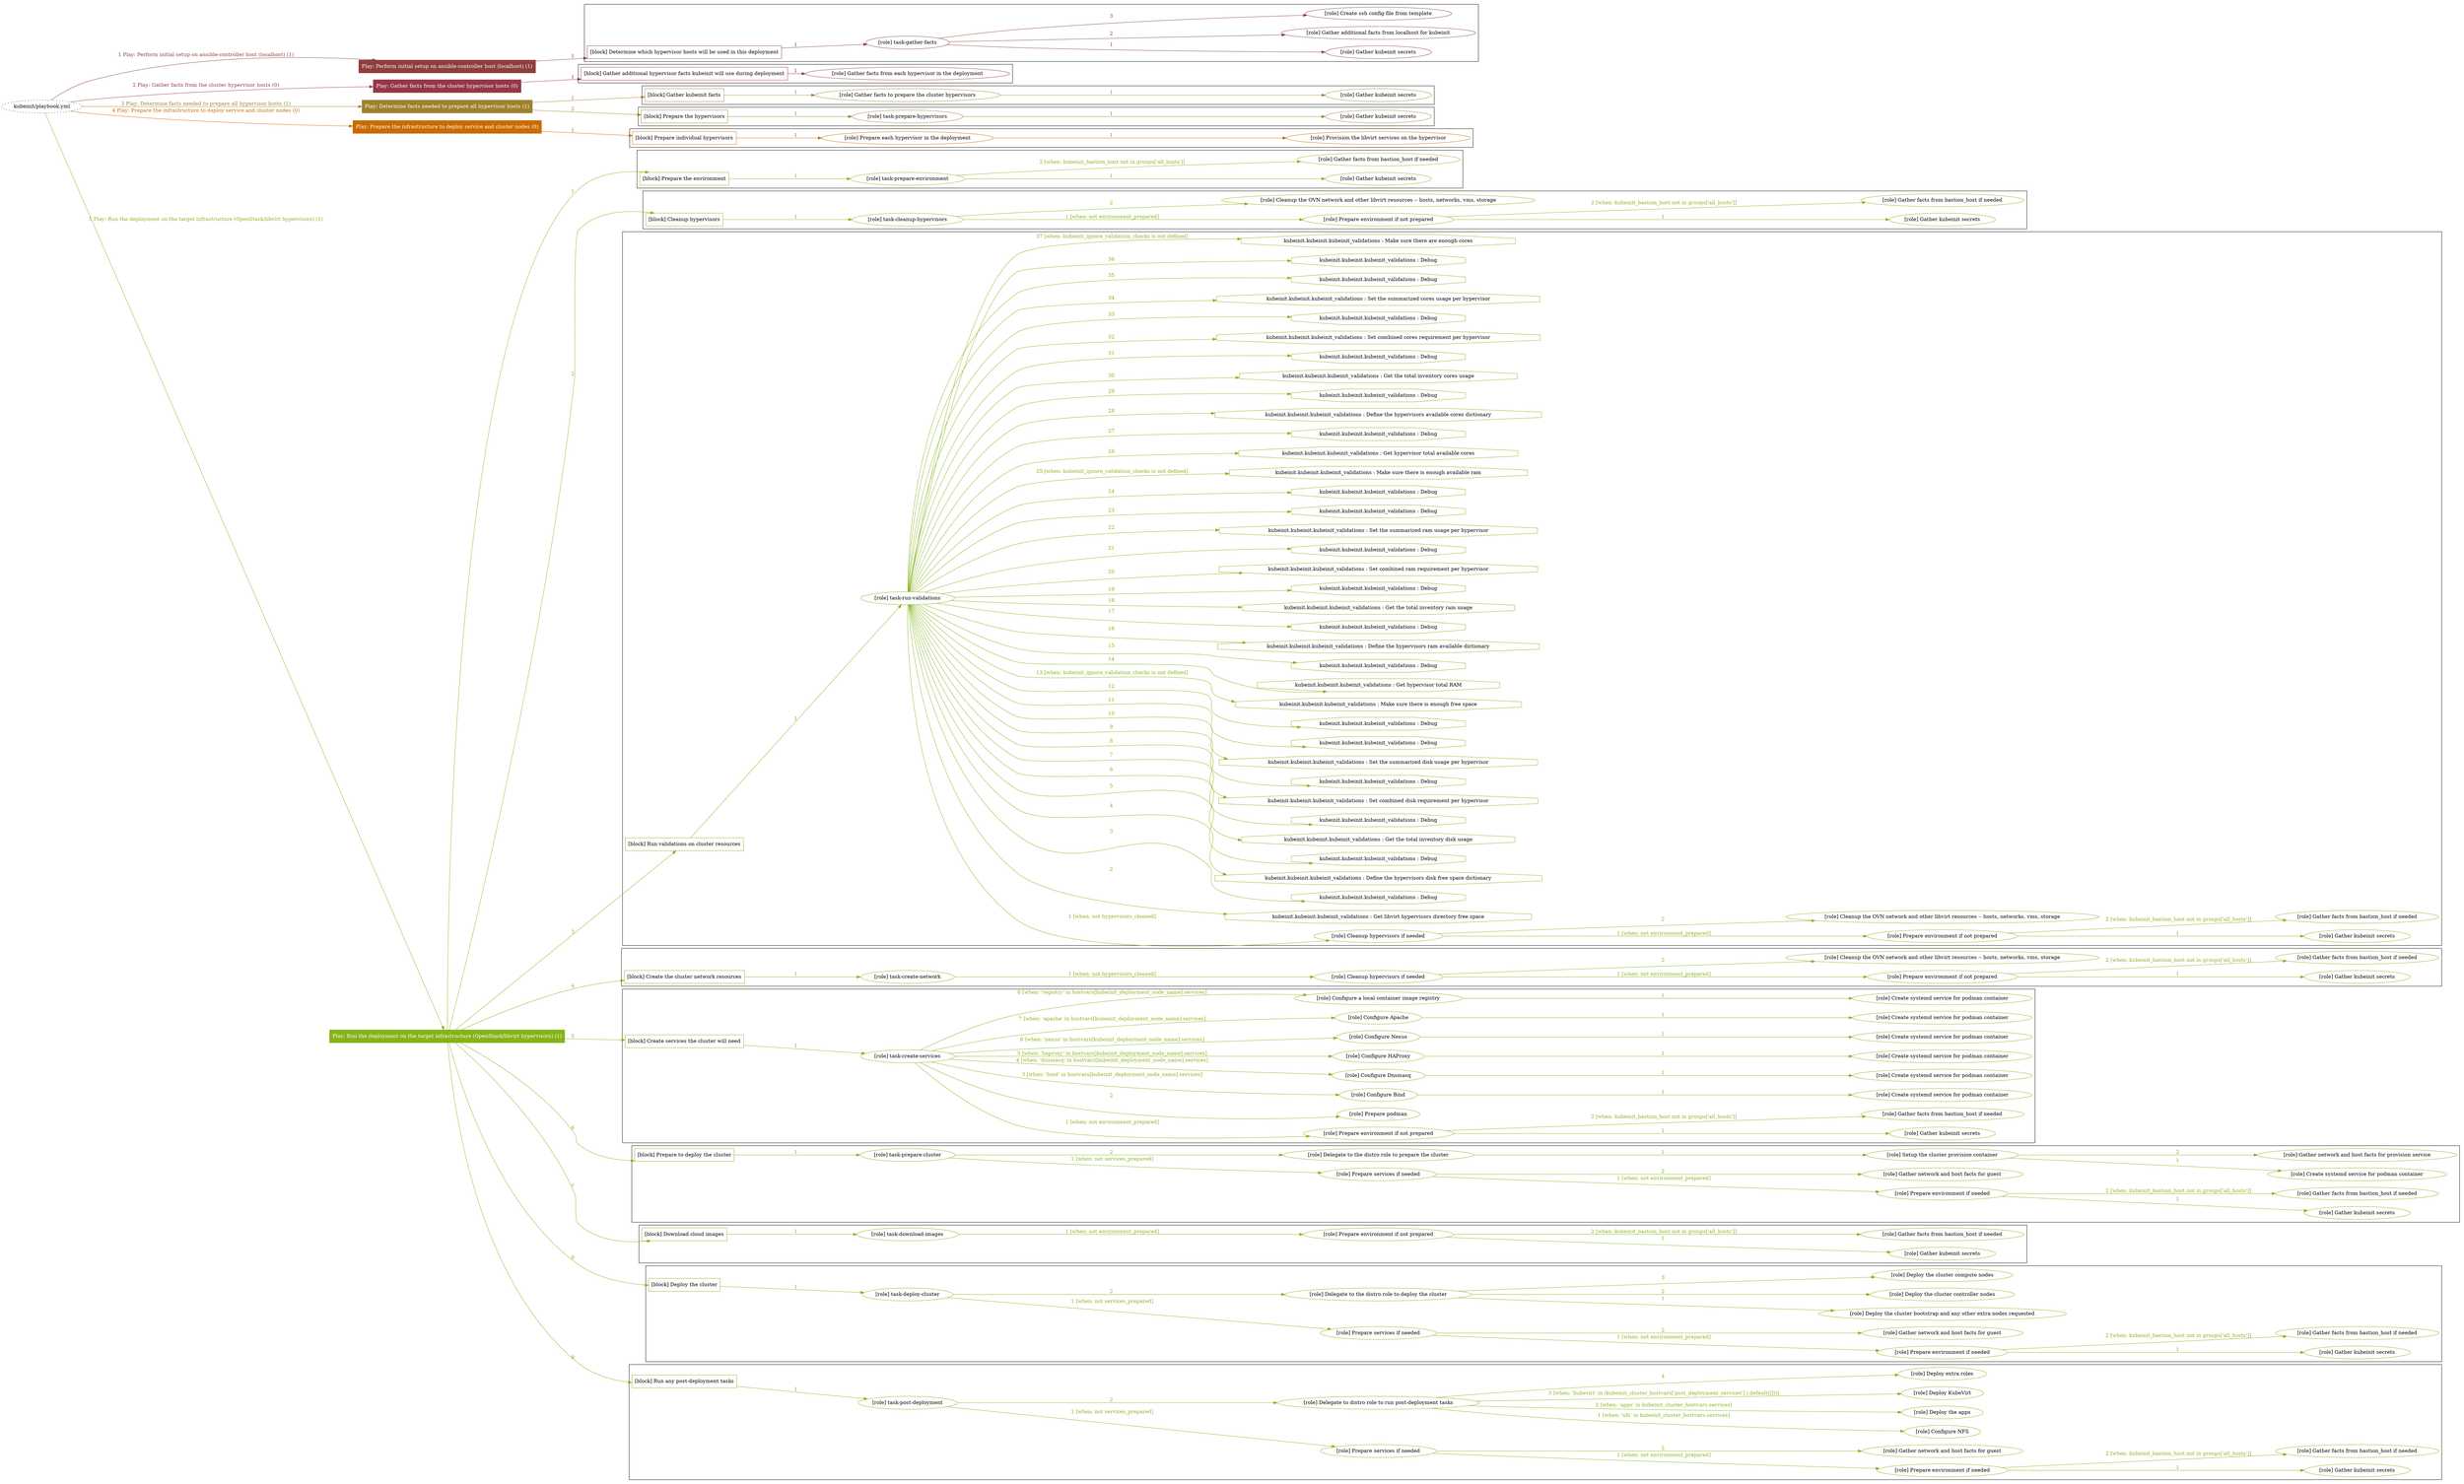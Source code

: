 digraph {
	graph [concentrate=true ordering=in rankdir=LR ratio=fill]
	edge [esep=5 sep=10]
	"kubeinit/playbook.yml" [URL="/home/runner/work/kubeinit/kubeinit/kubeinit/playbook.yml" id=playbook_81b1fb0b style=dotted]
	"kubeinit/playbook.yml" -> play_4234745b [label="1 Play: Perform initial setup on ansible-controller host (localhost) (1)" color="#8d3f3f" fontcolor="#8d3f3f" id=edge_play_4234745b labeltooltip="1 Play: Perform initial setup on ansible-controller host (localhost) (1)" tooltip="1 Play: Perform initial setup on ansible-controller host (localhost) (1)"]
	subgraph "Play: Perform initial setup on ansible-controller host (localhost) (1)" {
		play_4234745b [label="Play: Perform initial setup on ansible-controller host (localhost) (1)" URL="/home/runner/work/kubeinit/kubeinit/kubeinit/playbook.yml" color="#8d3f3f" fontcolor="#ffffff" id=play_4234745b shape=box style=filled tooltip=localhost]
		play_4234745b -> block_c9158b16 [label=1 color="#8d3f3f" fontcolor="#8d3f3f" id=edge_block_c9158b16 labeltooltip=1 tooltip=1]
		subgraph cluster_block_c9158b16 {
			block_c9158b16 [label="[block] Determine which hypervisor hosts will be used in this deployment" URL="/home/runner/work/kubeinit/kubeinit/kubeinit/playbook.yml" color="#8d3f3f" id=block_c9158b16 labeltooltip="Determine which hypervisor hosts will be used in this deployment" shape=box tooltip="Determine which hypervisor hosts will be used in this deployment"]
			block_c9158b16 -> role_8c2386e0 [label="1 " color="#8d3f3f" fontcolor="#8d3f3f" id=edge_role_8c2386e0 labeltooltip="1 " tooltip="1 "]
			subgraph "task-gather-facts" {
				role_8c2386e0 [label="[role] task-gather-facts" URL="/home/runner/work/kubeinit/kubeinit/kubeinit/playbook.yml" color="#8d3f3f" id=role_8c2386e0 tooltip="task-gather-facts"]
				role_8c2386e0 -> role_a1f78464 [label="1 " color="#8d3f3f" fontcolor="#8d3f3f" id=edge_role_a1f78464 labeltooltip="1 " tooltip="1 "]
				subgraph "Gather kubeinit secrets" {
					role_a1f78464 [label="[role] Gather kubeinit secrets" URL="/home/runner/.ansible/collections/ansible_collections/kubeinit/kubeinit/roles/kubeinit_prepare/tasks/build_hypervisors_group.yml" color="#8d3f3f" id=role_a1f78464 tooltip="Gather kubeinit secrets"]
				}
				role_8c2386e0 -> role_b4fca0c8 [label="2 " color="#8d3f3f" fontcolor="#8d3f3f" id=edge_role_b4fca0c8 labeltooltip="2 " tooltip="2 "]
				subgraph "Gather additional facts from localhost for kubeinit" {
					role_b4fca0c8 [label="[role] Gather additional facts from localhost for kubeinit" URL="/home/runner/.ansible/collections/ansible_collections/kubeinit/kubeinit/roles/kubeinit_prepare/tasks/build_hypervisors_group.yml" color="#8d3f3f" id=role_b4fca0c8 tooltip="Gather additional facts from localhost for kubeinit"]
				}
				role_8c2386e0 -> role_64405376 [label="3 " color="#8d3f3f" fontcolor="#8d3f3f" id=edge_role_64405376 labeltooltip="3 " tooltip="3 "]
				subgraph "Create ssh config file from template" {
					role_64405376 [label="[role] Create ssh config file from template" URL="/home/runner/.ansible/collections/ansible_collections/kubeinit/kubeinit/roles/kubeinit_prepare/tasks/build_hypervisors_group.yml" color="#8d3f3f" id=role_64405376 tooltip="Create ssh config file from template"]
				}
			}
		}
	}
	"kubeinit/playbook.yml" -> play_539ef5a6 [label="2 Play: Gather facts from the cluster hypervisor hosts (0)" color="#943845" fontcolor="#943845" id=edge_play_539ef5a6 labeltooltip="2 Play: Gather facts from the cluster hypervisor hosts (0)" tooltip="2 Play: Gather facts from the cluster hypervisor hosts (0)"]
	subgraph "Play: Gather facts from the cluster hypervisor hosts (0)" {
		play_539ef5a6 [label="Play: Gather facts from the cluster hypervisor hosts (0)" URL="/home/runner/work/kubeinit/kubeinit/kubeinit/playbook.yml" color="#943845" fontcolor="#ffffff" id=play_539ef5a6 shape=box style=filled tooltip="Play: Gather facts from the cluster hypervisor hosts (0)"]
		play_539ef5a6 -> block_030c7563 [label=1 color="#943845" fontcolor="#943845" id=edge_block_030c7563 labeltooltip=1 tooltip=1]
		subgraph cluster_block_030c7563 {
			block_030c7563 [label="[block] Gather additional hypervisor facts kubeinit will use during deployment" URL="/home/runner/work/kubeinit/kubeinit/kubeinit/playbook.yml" color="#943845" id=block_030c7563 labeltooltip="Gather additional hypervisor facts kubeinit will use during deployment" shape=box tooltip="Gather additional hypervisor facts kubeinit will use during deployment"]
			block_030c7563 -> role_7e444d30 [label="1 " color="#943845" fontcolor="#943845" id=edge_role_7e444d30 labeltooltip="1 " tooltip="1 "]
			subgraph "Gather facts from each hypervisor in the deployment" {
				role_7e444d30 [label="[role] Gather facts from each hypervisor in the deployment" URL="/home/runner/work/kubeinit/kubeinit/kubeinit/playbook.yml" color="#943845" id=role_7e444d30 tooltip="Gather facts from each hypervisor in the deployment"]
			}
		}
	}
	"kubeinit/playbook.yml" -> play_8f1419b9 [label="3 Play: Determine facts needed to prepare all hypervisor hosts (1)" color="#9f812d" fontcolor="#9f812d" id=edge_play_8f1419b9 labeltooltip="3 Play: Determine facts needed to prepare all hypervisor hosts (1)" tooltip="3 Play: Determine facts needed to prepare all hypervisor hosts (1)"]
	subgraph "Play: Determine facts needed to prepare all hypervisor hosts (1)" {
		play_8f1419b9 [label="Play: Determine facts needed to prepare all hypervisor hosts (1)" URL="/home/runner/work/kubeinit/kubeinit/kubeinit/playbook.yml" color="#9f812d" fontcolor="#ffffff" id=play_8f1419b9 shape=box style=filled tooltip=localhost]
		play_8f1419b9 -> block_f868c3a6 [label=1 color="#9f812d" fontcolor="#9f812d" id=edge_block_f868c3a6 labeltooltip=1 tooltip=1]
		subgraph cluster_block_f868c3a6 {
			block_f868c3a6 [label="[block] Gather kubeinit facts" URL="/home/runner/work/kubeinit/kubeinit/kubeinit/playbook.yml" color="#9f812d" id=block_f868c3a6 labeltooltip="Gather kubeinit facts" shape=box tooltip="Gather kubeinit facts"]
			block_f868c3a6 -> role_5f498043 [label="1 " color="#9f812d" fontcolor="#9f812d" id=edge_role_5f498043 labeltooltip="1 " tooltip="1 "]
			subgraph "Gather facts to prepare the cluster hypervisors" {
				role_5f498043 [label="[role] Gather facts to prepare the cluster hypervisors" URL="/home/runner/work/kubeinit/kubeinit/kubeinit/playbook.yml" color="#9f812d" id=role_5f498043 tooltip="Gather facts to prepare the cluster hypervisors"]
				role_5f498043 -> role_6d55dcbe [label="1 " color="#9f812d" fontcolor="#9f812d" id=edge_role_6d55dcbe labeltooltip="1 " tooltip="1 "]
				subgraph "Gather kubeinit secrets" {
					role_6d55dcbe [label="[role] Gather kubeinit secrets" URL="/home/runner/.ansible/collections/ansible_collections/kubeinit/kubeinit/roles/kubeinit_prepare/tasks/gather_kubeinit_facts.yml" color="#9f812d" id=role_6d55dcbe tooltip="Gather kubeinit secrets"]
				}
			}
		}
		play_8f1419b9 -> block_0129a9cf [label=2 color="#9f812d" fontcolor="#9f812d" id=edge_block_0129a9cf labeltooltip=2 tooltip=2]
		subgraph cluster_block_0129a9cf {
			block_0129a9cf [label="[block] Prepare the hypervisors" URL="/home/runner/work/kubeinit/kubeinit/kubeinit/playbook.yml" color="#9f812d" id=block_0129a9cf labeltooltip="Prepare the hypervisors" shape=box tooltip="Prepare the hypervisors"]
			block_0129a9cf -> role_98b0d90f [label="1 " color="#9f812d" fontcolor="#9f812d" id=edge_role_98b0d90f labeltooltip="1 " tooltip="1 "]
			subgraph "task-prepare-hypervisors" {
				role_98b0d90f [label="[role] task-prepare-hypervisors" URL="/home/runner/work/kubeinit/kubeinit/kubeinit/playbook.yml" color="#9f812d" id=role_98b0d90f tooltip="task-prepare-hypervisors"]
				role_98b0d90f -> role_761fc2aa [label="1 " color="#9f812d" fontcolor="#9f812d" id=edge_role_761fc2aa labeltooltip="1 " tooltip="1 "]
				subgraph "Gather kubeinit secrets" {
					role_761fc2aa [label="[role] Gather kubeinit secrets" URL="/home/runner/.ansible/collections/ansible_collections/kubeinit/kubeinit/roles/kubeinit_prepare/tasks/gather_kubeinit_facts.yml" color="#9f812d" id=role_761fc2aa tooltip="Gather kubeinit secrets"]
				}
			}
		}
	}
	"kubeinit/playbook.yml" -> play_64b4f720 [label="4 Play: Prepare the infrastructure to deploy service and cluster nodes (0)" color="#ca6b02" fontcolor="#ca6b02" id=edge_play_64b4f720 labeltooltip="4 Play: Prepare the infrastructure to deploy service and cluster nodes (0)" tooltip="4 Play: Prepare the infrastructure to deploy service and cluster nodes (0)"]
	subgraph "Play: Prepare the infrastructure to deploy service and cluster nodes (0)" {
		play_64b4f720 [label="Play: Prepare the infrastructure to deploy service and cluster nodes (0)" URL="/home/runner/work/kubeinit/kubeinit/kubeinit/playbook.yml" color="#ca6b02" fontcolor="#ffffff" id=play_64b4f720 shape=box style=filled tooltip="Play: Prepare the infrastructure to deploy service and cluster nodes (0)"]
		play_64b4f720 -> block_45e4c926 [label=1 color="#ca6b02" fontcolor="#ca6b02" id=edge_block_45e4c926 labeltooltip=1 tooltip=1]
		subgraph cluster_block_45e4c926 {
			block_45e4c926 [label="[block] Prepare individual hypervisors" URL="/home/runner/work/kubeinit/kubeinit/kubeinit/playbook.yml" color="#ca6b02" id=block_45e4c926 labeltooltip="Prepare individual hypervisors" shape=box tooltip="Prepare individual hypervisors"]
			block_45e4c926 -> role_6fc9ba7d [label="1 " color="#ca6b02" fontcolor="#ca6b02" id=edge_role_6fc9ba7d labeltooltip="1 " tooltip="1 "]
			subgraph "Prepare each hypervisor in the deployment" {
				role_6fc9ba7d [label="[role] Prepare each hypervisor in the deployment" URL="/home/runner/work/kubeinit/kubeinit/kubeinit/playbook.yml" color="#ca6b02" id=role_6fc9ba7d tooltip="Prepare each hypervisor in the deployment"]
				role_6fc9ba7d -> role_748baba4 [label="1 " color="#ca6b02" fontcolor="#ca6b02" id=edge_role_748baba4 labeltooltip="1 " tooltip="1 "]
				subgraph "Provision the libvirt services on the hypervisor" {
					role_748baba4 [label="[role] Provision the libvirt services on the hypervisor" URL="/home/runner/.ansible/collections/ansible_collections/kubeinit/kubeinit/roles/kubeinit_prepare/tasks/prepare_hypervisor.yml" color="#ca6b02" id=role_748baba4 tooltip="Provision the libvirt services on the hypervisor"]
				}
			}
		}
	}
	"kubeinit/playbook.yml" -> play_4ff815e2 [label="5 Play: Run the deployment on the target infrastructure (OpenStack/libvirt hypervisors) (1)" color="#86b319" fontcolor="#86b319" id=edge_play_4ff815e2 labeltooltip="5 Play: Run the deployment on the target infrastructure (OpenStack/libvirt hypervisors) (1)" tooltip="5 Play: Run the deployment on the target infrastructure (OpenStack/libvirt hypervisors) (1)"]
	subgraph "Play: Run the deployment on the target infrastructure (OpenStack/libvirt hypervisors) (1)" {
		play_4ff815e2 [label="Play: Run the deployment on the target infrastructure (OpenStack/libvirt hypervisors) (1)" URL="/home/runner/work/kubeinit/kubeinit/kubeinit/playbook.yml" color="#86b319" fontcolor="#ffffff" id=play_4ff815e2 shape=box style=filled tooltip=localhost]
		play_4ff815e2 -> block_371ec0f5 [label=1 color="#86b319" fontcolor="#86b319" id=edge_block_371ec0f5 labeltooltip=1 tooltip=1]
		subgraph cluster_block_371ec0f5 {
			block_371ec0f5 [label="[block] Prepare the environment" URL="/home/runner/work/kubeinit/kubeinit/kubeinit/playbook.yml" color="#86b319" id=block_371ec0f5 labeltooltip="Prepare the environment" shape=box tooltip="Prepare the environment"]
			block_371ec0f5 -> role_7af5434d [label="1 " color="#86b319" fontcolor="#86b319" id=edge_role_7af5434d labeltooltip="1 " tooltip="1 "]
			subgraph "task-prepare-environment" {
				role_7af5434d [label="[role] task-prepare-environment" URL="/home/runner/work/kubeinit/kubeinit/kubeinit/playbook.yml" color="#86b319" id=role_7af5434d tooltip="task-prepare-environment"]
				role_7af5434d -> role_c5919af7 [label="1 " color="#86b319" fontcolor="#86b319" id=edge_role_c5919af7 labeltooltip="1 " tooltip="1 "]
				subgraph "Gather kubeinit secrets" {
					role_c5919af7 [label="[role] Gather kubeinit secrets" URL="/home/runner/.ansible/collections/ansible_collections/kubeinit/kubeinit/roles/kubeinit_prepare/tasks/gather_kubeinit_facts.yml" color="#86b319" id=role_c5919af7 tooltip="Gather kubeinit secrets"]
				}
				role_7af5434d -> role_ccbfc833 [label="2 [when: kubeinit_bastion_host not in groups['all_hosts']]" color="#86b319" fontcolor="#86b319" id=edge_role_ccbfc833 labeltooltip="2 [when: kubeinit_bastion_host not in groups['all_hosts']]" tooltip="2 [when: kubeinit_bastion_host not in groups['all_hosts']]"]
				subgraph "Gather facts from bastion_host if needed" {
					role_ccbfc833 [label="[role] Gather facts from bastion_host if needed" URL="/home/runner/.ansible/collections/ansible_collections/kubeinit/kubeinit/roles/kubeinit_prepare/tasks/main.yml" color="#86b319" id=role_ccbfc833 tooltip="Gather facts from bastion_host if needed"]
				}
			}
		}
		play_4ff815e2 -> block_fa014e92 [label=2 color="#86b319" fontcolor="#86b319" id=edge_block_fa014e92 labeltooltip=2 tooltip=2]
		subgraph cluster_block_fa014e92 {
			block_fa014e92 [label="[block] Cleanup hypervisors" URL="/home/runner/work/kubeinit/kubeinit/kubeinit/playbook.yml" color="#86b319" id=block_fa014e92 labeltooltip="Cleanup hypervisors" shape=box tooltip="Cleanup hypervisors"]
			block_fa014e92 -> role_18d578f2 [label="1 " color="#86b319" fontcolor="#86b319" id=edge_role_18d578f2 labeltooltip="1 " tooltip="1 "]
			subgraph "task-cleanup-hypervisors" {
				role_18d578f2 [label="[role] task-cleanup-hypervisors" URL="/home/runner/work/kubeinit/kubeinit/kubeinit/playbook.yml" color="#86b319" id=role_18d578f2 tooltip="task-cleanup-hypervisors"]
				role_18d578f2 -> role_05aed76b [label="1 [when: not environment_prepared]" color="#86b319" fontcolor="#86b319" id=edge_role_05aed76b labeltooltip="1 [when: not environment_prepared]" tooltip="1 [when: not environment_prepared]"]
				subgraph "Prepare environment if not prepared" {
					role_05aed76b [label="[role] Prepare environment if not prepared" URL="/home/runner/.ansible/collections/ansible_collections/kubeinit/kubeinit/roles/kubeinit_libvirt/tasks/cleanup_hypervisors.yml" color="#86b319" id=role_05aed76b tooltip="Prepare environment if not prepared"]
					role_05aed76b -> role_127186ef [label="1 " color="#86b319" fontcolor="#86b319" id=edge_role_127186ef labeltooltip="1 " tooltip="1 "]
					subgraph "Gather kubeinit secrets" {
						role_127186ef [label="[role] Gather kubeinit secrets" URL="/home/runner/.ansible/collections/ansible_collections/kubeinit/kubeinit/roles/kubeinit_prepare/tasks/gather_kubeinit_facts.yml" color="#86b319" id=role_127186ef tooltip="Gather kubeinit secrets"]
					}
					role_05aed76b -> role_b9305b55 [label="2 [when: kubeinit_bastion_host not in groups['all_hosts']]" color="#86b319" fontcolor="#86b319" id=edge_role_b9305b55 labeltooltip="2 [when: kubeinit_bastion_host not in groups['all_hosts']]" tooltip="2 [when: kubeinit_bastion_host not in groups['all_hosts']]"]
					subgraph "Gather facts from bastion_host if needed" {
						role_b9305b55 [label="[role] Gather facts from bastion_host if needed" URL="/home/runner/.ansible/collections/ansible_collections/kubeinit/kubeinit/roles/kubeinit_prepare/tasks/main.yml" color="#86b319" id=role_b9305b55 tooltip="Gather facts from bastion_host if needed"]
					}
				}
				role_18d578f2 -> role_228d3052 [label="2 " color="#86b319" fontcolor="#86b319" id=edge_role_228d3052 labeltooltip="2 " tooltip="2 "]
				subgraph "Cleanup the OVN network and other libvirt resources -- hosts, networks, vms, storage" {
					role_228d3052 [label="[role] Cleanup the OVN network and other libvirt resources -- hosts, networks, vms, storage" URL="/home/runner/.ansible/collections/ansible_collections/kubeinit/kubeinit/roles/kubeinit_libvirt/tasks/cleanup_hypervisors.yml" color="#86b319" id=role_228d3052 tooltip="Cleanup the OVN network and other libvirt resources -- hosts, networks, vms, storage"]
				}
			}
		}
		play_4ff815e2 -> block_4b7954c4 [label=3 color="#86b319" fontcolor="#86b319" id=edge_block_4b7954c4 labeltooltip=3 tooltip=3]
		subgraph cluster_block_4b7954c4 {
			block_4b7954c4 [label="[block] Run validations on cluster resources" URL="/home/runner/work/kubeinit/kubeinit/kubeinit/playbook.yml" color="#86b319" id=block_4b7954c4 labeltooltip="Run validations on cluster resources" shape=box tooltip="Run validations on cluster resources"]
			block_4b7954c4 -> role_3ee02ce3 [label="1 " color="#86b319" fontcolor="#86b319" id=edge_role_3ee02ce3 labeltooltip="1 " tooltip="1 "]
			subgraph "task-run-validations" {
				role_3ee02ce3 [label="[role] task-run-validations" URL="/home/runner/work/kubeinit/kubeinit/kubeinit/playbook.yml" color="#86b319" id=role_3ee02ce3 tooltip="task-run-validations"]
				role_3ee02ce3 -> role_285f3ab0 [label="1 [when: not hypervisors_cleaned]" color="#86b319" fontcolor="#86b319" id=edge_role_285f3ab0 labeltooltip="1 [when: not hypervisors_cleaned]" tooltip="1 [when: not hypervisors_cleaned]"]
				subgraph "Cleanup hypervisors if needed" {
					role_285f3ab0 [label="[role] Cleanup hypervisors if needed" URL="/home/runner/.ansible/collections/ansible_collections/kubeinit/kubeinit/roles/kubeinit_validations/tasks/main.yml" color="#86b319" id=role_285f3ab0 tooltip="Cleanup hypervisors if needed"]
					role_285f3ab0 -> role_1f8d67eb [label="1 [when: not environment_prepared]" color="#86b319" fontcolor="#86b319" id=edge_role_1f8d67eb labeltooltip="1 [when: not environment_prepared]" tooltip="1 [when: not environment_prepared]"]
					subgraph "Prepare environment if not prepared" {
						role_1f8d67eb [label="[role] Prepare environment if not prepared" URL="/home/runner/.ansible/collections/ansible_collections/kubeinit/kubeinit/roles/kubeinit_libvirt/tasks/cleanup_hypervisors.yml" color="#86b319" id=role_1f8d67eb tooltip="Prepare environment if not prepared"]
						role_1f8d67eb -> role_db2946f3 [label="1 " color="#86b319" fontcolor="#86b319" id=edge_role_db2946f3 labeltooltip="1 " tooltip="1 "]
						subgraph "Gather kubeinit secrets" {
							role_db2946f3 [label="[role] Gather kubeinit secrets" URL="/home/runner/.ansible/collections/ansible_collections/kubeinit/kubeinit/roles/kubeinit_prepare/tasks/gather_kubeinit_facts.yml" color="#86b319" id=role_db2946f3 tooltip="Gather kubeinit secrets"]
						}
						role_1f8d67eb -> role_afcd72d9 [label="2 [when: kubeinit_bastion_host not in groups['all_hosts']]" color="#86b319" fontcolor="#86b319" id=edge_role_afcd72d9 labeltooltip="2 [when: kubeinit_bastion_host not in groups['all_hosts']]" tooltip="2 [when: kubeinit_bastion_host not in groups['all_hosts']]"]
						subgraph "Gather facts from bastion_host if needed" {
							role_afcd72d9 [label="[role] Gather facts from bastion_host if needed" URL="/home/runner/.ansible/collections/ansible_collections/kubeinit/kubeinit/roles/kubeinit_prepare/tasks/main.yml" color="#86b319" id=role_afcd72d9 tooltip="Gather facts from bastion_host if needed"]
						}
					}
					role_285f3ab0 -> role_ebac3a6b [label="2 " color="#86b319" fontcolor="#86b319" id=edge_role_ebac3a6b labeltooltip="2 " tooltip="2 "]
					subgraph "Cleanup the OVN network and other libvirt resources -- hosts, networks, vms, storage" {
						role_ebac3a6b [label="[role] Cleanup the OVN network and other libvirt resources -- hosts, networks, vms, storage" URL="/home/runner/.ansible/collections/ansible_collections/kubeinit/kubeinit/roles/kubeinit_libvirt/tasks/cleanup_hypervisors.yml" color="#86b319" id=role_ebac3a6b tooltip="Cleanup the OVN network and other libvirt resources -- hosts, networks, vms, storage"]
					}
				}
				task_ed2e49d7 [label="kubeinit.kubeinit.kubeinit_validations : Get libvirt hypervisors directory free space" URL="/home/runner/.ansible/collections/ansible_collections/kubeinit/kubeinit/roles/kubeinit_validations/tasks/10_libvirt_free_space.yml" color="#86b319" id=task_ed2e49d7 shape=octagon tooltip="kubeinit.kubeinit.kubeinit_validations : Get libvirt hypervisors directory free space"]
				role_3ee02ce3 -> task_ed2e49d7 [label="2 " color="#86b319" fontcolor="#86b319" id=edge_task_ed2e49d7 labeltooltip="2 " tooltip="2 "]
				task_db63d3d8 [label="kubeinit.kubeinit.kubeinit_validations : Debug" URL="/home/runner/.ansible/collections/ansible_collections/kubeinit/kubeinit/roles/kubeinit_validations/tasks/10_libvirt_free_space.yml" color="#86b319" id=task_db63d3d8 shape=octagon tooltip="kubeinit.kubeinit.kubeinit_validations : Debug"]
				role_3ee02ce3 -> task_db63d3d8 [label="3 " color="#86b319" fontcolor="#86b319" id=edge_task_db63d3d8 labeltooltip="3 " tooltip="3 "]
				task_bbe38fdd [label="kubeinit.kubeinit.kubeinit_validations : Define the hypervisors disk free space dictionary" URL="/home/runner/.ansible/collections/ansible_collections/kubeinit/kubeinit/roles/kubeinit_validations/tasks/10_libvirt_free_space.yml" color="#86b319" id=task_bbe38fdd shape=octagon tooltip="kubeinit.kubeinit.kubeinit_validations : Define the hypervisors disk free space dictionary"]
				role_3ee02ce3 -> task_bbe38fdd [label="4 " color="#86b319" fontcolor="#86b319" id=edge_task_bbe38fdd labeltooltip="4 " tooltip="4 "]
				task_7b12786c [label="kubeinit.kubeinit.kubeinit_validations : Debug" URL="/home/runner/.ansible/collections/ansible_collections/kubeinit/kubeinit/roles/kubeinit_validations/tasks/10_libvirt_free_space.yml" color="#86b319" id=task_7b12786c shape=octagon tooltip="kubeinit.kubeinit.kubeinit_validations : Debug"]
				role_3ee02ce3 -> task_7b12786c [label="5 " color="#86b319" fontcolor="#86b319" id=edge_task_7b12786c labeltooltip="5 " tooltip="5 "]
				task_daad4b9b [label="kubeinit.kubeinit.kubeinit_validations : Get the total inventory disk usage" URL="/home/runner/.ansible/collections/ansible_collections/kubeinit/kubeinit/roles/kubeinit_validations/tasks/10_libvirt_free_space.yml" color="#86b319" id=task_daad4b9b shape=octagon tooltip="kubeinit.kubeinit.kubeinit_validations : Get the total inventory disk usage"]
				role_3ee02ce3 -> task_daad4b9b [label="6 " color="#86b319" fontcolor="#86b319" id=edge_task_daad4b9b labeltooltip="6 " tooltip="6 "]
				task_07931dba [label="kubeinit.kubeinit.kubeinit_validations : Debug" URL="/home/runner/.ansible/collections/ansible_collections/kubeinit/kubeinit/roles/kubeinit_validations/tasks/10_libvirt_free_space.yml" color="#86b319" id=task_07931dba shape=octagon tooltip="kubeinit.kubeinit.kubeinit_validations : Debug"]
				role_3ee02ce3 -> task_07931dba [label="7 " color="#86b319" fontcolor="#86b319" id=edge_task_07931dba labeltooltip="7 " tooltip="7 "]
				task_9a4c6525 [label="kubeinit.kubeinit.kubeinit_validations : Set combined disk requirement per hypervisor" URL="/home/runner/.ansible/collections/ansible_collections/kubeinit/kubeinit/roles/kubeinit_validations/tasks/10_libvirt_free_space.yml" color="#86b319" id=task_9a4c6525 shape=octagon tooltip="kubeinit.kubeinit.kubeinit_validations : Set combined disk requirement per hypervisor"]
				role_3ee02ce3 -> task_9a4c6525 [label="8 " color="#86b319" fontcolor="#86b319" id=edge_task_9a4c6525 labeltooltip="8 " tooltip="8 "]
				task_19937ba1 [label="kubeinit.kubeinit.kubeinit_validations : Debug" URL="/home/runner/.ansible/collections/ansible_collections/kubeinit/kubeinit/roles/kubeinit_validations/tasks/10_libvirt_free_space.yml" color="#86b319" id=task_19937ba1 shape=octagon tooltip="kubeinit.kubeinit.kubeinit_validations : Debug"]
				role_3ee02ce3 -> task_19937ba1 [label="9 " color="#86b319" fontcolor="#86b319" id=edge_task_19937ba1 labeltooltip="9 " tooltip="9 "]
				task_ebea6f8c [label="kubeinit.kubeinit.kubeinit_validations : Set the summarized disk usage per hypervisor" URL="/home/runner/.ansible/collections/ansible_collections/kubeinit/kubeinit/roles/kubeinit_validations/tasks/10_libvirt_free_space.yml" color="#86b319" id=task_ebea6f8c shape=octagon tooltip="kubeinit.kubeinit.kubeinit_validations : Set the summarized disk usage per hypervisor"]
				role_3ee02ce3 -> task_ebea6f8c [label="10 " color="#86b319" fontcolor="#86b319" id=edge_task_ebea6f8c labeltooltip="10 " tooltip="10 "]
				task_b42379e4 [label="kubeinit.kubeinit.kubeinit_validations : Debug" URL="/home/runner/.ansible/collections/ansible_collections/kubeinit/kubeinit/roles/kubeinit_validations/tasks/10_libvirt_free_space.yml" color="#86b319" id=task_b42379e4 shape=octagon tooltip="kubeinit.kubeinit.kubeinit_validations : Debug"]
				role_3ee02ce3 -> task_b42379e4 [label="11 " color="#86b319" fontcolor="#86b319" id=edge_task_b42379e4 labeltooltip="11 " tooltip="11 "]
				task_af704b9e [label="kubeinit.kubeinit.kubeinit_validations : Debug" URL="/home/runner/.ansible/collections/ansible_collections/kubeinit/kubeinit/roles/kubeinit_validations/tasks/10_libvirt_free_space.yml" color="#86b319" id=task_af704b9e shape=octagon tooltip="kubeinit.kubeinit.kubeinit_validations : Debug"]
				role_3ee02ce3 -> task_af704b9e [label="12 " color="#86b319" fontcolor="#86b319" id=edge_task_af704b9e labeltooltip="12 " tooltip="12 "]
				task_b2eb7184 [label="kubeinit.kubeinit.kubeinit_validations : Make sure there is enough free space" URL="/home/runner/.ansible/collections/ansible_collections/kubeinit/kubeinit/roles/kubeinit_validations/tasks/10_libvirt_free_space.yml" color="#86b319" id=task_b2eb7184 shape=octagon tooltip="kubeinit.kubeinit.kubeinit_validations : Make sure there is enough free space"]
				role_3ee02ce3 -> task_b2eb7184 [label="13 [when: kubeinit_ignore_validation_checks is not defined]" color="#86b319" fontcolor="#86b319" id=edge_task_b2eb7184 labeltooltip="13 [when: kubeinit_ignore_validation_checks is not defined]" tooltip="13 [when: kubeinit_ignore_validation_checks is not defined]"]
				task_bf0a30db [label="kubeinit.kubeinit.kubeinit_validations : Get hypervisor total RAM" URL="/home/runner/.ansible/collections/ansible_collections/kubeinit/kubeinit/roles/kubeinit_validations/tasks/20_libvirt_available_ram.yml" color="#86b319" id=task_bf0a30db shape=octagon tooltip="kubeinit.kubeinit.kubeinit_validations : Get hypervisor total RAM"]
				role_3ee02ce3 -> task_bf0a30db [label="14 " color="#86b319" fontcolor="#86b319" id=edge_task_bf0a30db labeltooltip="14 " tooltip="14 "]
				task_9ab274e4 [label="kubeinit.kubeinit.kubeinit_validations : Debug" URL="/home/runner/.ansible/collections/ansible_collections/kubeinit/kubeinit/roles/kubeinit_validations/tasks/20_libvirt_available_ram.yml" color="#86b319" id=task_9ab274e4 shape=octagon tooltip="kubeinit.kubeinit.kubeinit_validations : Debug"]
				role_3ee02ce3 -> task_9ab274e4 [label="15 " color="#86b319" fontcolor="#86b319" id=edge_task_9ab274e4 labeltooltip="15 " tooltip="15 "]
				task_a64374e5 [label="kubeinit.kubeinit.kubeinit_validations : Define the hypervisors ram available dictionary" URL="/home/runner/.ansible/collections/ansible_collections/kubeinit/kubeinit/roles/kubeinit_validations/tasks/20_libvirt_available_ram.yml" color="#86b319" id=task_a64374e5 shape=octagon tooltip="kubeinit.kubeinit.kubeinit_validations : Define the hypervisors ram available dictionary"]
				role_3ee02ce3 -> task_a64374e5 [label="16 " color="#86b319" fontcolor="#86b319" id=edge_task_a64374e5 labeltooltip="16 " tooltip="16 "]
				task_043daa5f [label="kubeinit.kubeinit.kubeinit_validations : Debug" URL="/home/runner/.ansible/collections/ansible_collections/kubeinit/kubeinit/roles/kubeinit_validations/tasks/20_libvirt_available_ram.yml" color="#86b319" id=task_043daa5f shape=octagon tooltip="kubeinit.kubeinit.kubeinit_validations : Debug"]
				role_3ee02ce3 -> task_043daa5f [label="17 " color="#86b319" fontcolor="#86b319" id=edge_task_043daa5f labeltooltip="17 " tooltip="17 "]
				task_0ec34911 [label="kubeinit.kubeinit.kubeinit_validations : Get the total inventory ram usage" URL="/home/runner/.ansible/collections/ansible_collections/kubeinit/kubeinit/roles/kubeinit_validations/tasks/20_libvirt_available_ram.yml" color="#86b319" id=task_0ec34911 shape=octagon tooltip="kubeinit.kubeinit.kubeinit_validations : Get the total inventory ram usage"]
				role_3ee02ce3 -> task_0ec34911 [label="18 " color="#86b319" fontcolor="#86b319" id=edge_task_0ec34911 labeltooltip="18 " tooltip="18 "]
				task_b50687ec [label="kubeinit.kubeinit.kubeinit_validations : Debug" URL="/home/runner/.ansible/collections/ansible_collections/kubeinit/kubeinit/roles/kubeinit_validations/tasks/20_libvirt_available_ram.yml" color="#86b319" id=task_b50687ec shape=octagon tooltip="kubeinit.kubeinit.kubeinit_validations : Debug"]
				role_3ee02ce3 -> task_b50687ec [label="19 " color="#86b319" fontcolor="#86b319" id=edge_task_b50687ec labeltooltip="19 " tooltip="19 "]
				task_43f53719 [label="kubeinit.kubeinit.kubeinit_validations : Set combined ram requirement per hypervisor" URL="/home/runner/.ansible/collections/ansible_collections/kubeinit/kubeinit/roles/kubeinit_validations/tasks/20_libvirt_available_ram.yml" color="#86b319" id=task_43f53719 shape=octagon tooltip="kubeinit.kubeinit.kubeinit_validations : Set combined ram requirement per hypervisor"]
				role_3ee02ce3 -> task_43f53719 [label="20 " color="#86b319" fontcolor="#86b319" id=edge_task_43f53719 labeltooltip="20 " tooltip="20 "]
				task_b6273157 [label="kubeinit.kubeinit.kubeinit_validations : Debug" URL="/home/runner/.ansible/collections/ansible_collections/kubeinit/kubeinit/roles/kubeinit_validations/tasks/20_libvirt_available_ram.yml" color="#86b319" id=task_b6273157 shape=octagon tooltip="kubeinit.kubeinit.kubeinit_validations : Debug"]
				role_3ee02ce3 -> task_b6273157 [label="21 " color="#86b319" fontcolor="#86b319" id=edge_task_b6273157 labeltooltip="21 " tooltip="21 "]
				task_49c2bd1a [label="kubeinit.kubeinit.kubeinit_validations : Set the summarized ram usage per hypervisor" URL="/home/runner/.ansible/collections/ansible_collections/kubeinit/kubeinit/roles/kubeinit_validations/tasks/20_libvirt_available_ram.yml" color="#86b319" id=task_49c2bd1a shape=octagon tooltip="kubeinit.kubeinit.kubeinit_validations : Set the summarized ram usage per hypervisor"]
				role_3ee02ce3 -> task_49c2bd1a [label="22 " color="#86b319" fontcolor="#86b319" id=edge_task_49c2bd1a labeltooltip="22 " tooltip="22 "]
				task_3a1c77f1 [label="kubeinit.kubeinit.kubeinit_validations : Debug" URL="/home/runner/.ansible/collections/ansible_collections/kubeinit/kubeinit/roles/kubeinit_validations/tasks/20_libvirt_available_ram.yml" color="#86b319" id=task_3a1c77f1 shape=octagon tooltip="kubeinit.kubeinit.kubeinit_validations : Debug"]
				role_3ee02ce3 -> task_3a1c77f1 [label="23 " color="#86b319" fontcolor="#86b319" id=edge_task_3a1c77f1 labeltooltip="23 " tooltip="23 "]
				task_c621365f [label="kubeinit.kubeinit.kubeinit_validations : Debug" URL="/home/runner/.ansible/collections/ansible_collections/kubeinit/kubeinit/roles/kubeinit_validations/tasks/20_libvirt_available_ram.yml" color="#86b319" id=task_c621365f shape=octagon tooltip="kubeinit.kubeinit.kubeinit_validations : Debug"]
				role_3ee02ce3 -> task_c621365f [label="24 " color="#86b319" fontcolor="#86b319" id=edge_task_c621365f labeltooltip="24 " tooltip="24 "]
				task_2ef44a0c [label="kubeinit.kubeinit.kubeinit_validations : Make sure there is enough available ram" URL="/home/runner/.ansible/collections/ansible_collections/kubeinit/kubeinit/roles/kubeinit_validations/tasks/20_libvirt_available_ram.yml" color="#86b319" id=task_2ef44a0c shape=octagon tooltip="kubeinit.kubeinit.kubeinit_validations : Make sure there is enough available ram"]
				role_3ee02ce3 -> task_2ef44a0c [label="25 [when: kubeinit_ignore_validation_checks is not defined]" color="#86b319" fontcolor="#86b319" id=edge_task_2ef44a0c labeltooltip="25 [when: kubeinit_ignore_validation_checks is not defined]" tooltip="25 [when: kubeinit_ignore_validation_checks is not defined]"]
				task_ddcfc189 [label="kubeinit.kubeinit.kubeinit_validations : Get hypervisor total available cores" URL="/home/runner/.ansible/collections/ansible_collections/kubeinit/kubeinit/roles/kubeinit_validations/tasks/30_libvirt_check_cpu_cores.yml" color="#86b319" id=task_ddcfc189 shape=octagon tooltip="kubeinit.kubeinit.kubeinit_validations : Get hypervisor total available cores"]
				role_3ee02ce3 -> task_ddcfc189 [label="26 " color="#86b319" fontcolor="#86b319" id=edge_task_ddcfc189 labeltooltip="26 " tooltip="26 "]
				task_c6e93809 [label="kubeinit.kubeinit.kubeinit_validations : Debug" URL="/home/runner/.ansible/collections/ansible_collections/kubeinit/kubeinit/roles/kubeinit_validations/tasks/30_libvirt_check_cpu_cores.yml" color="#86b319" id=task_c6e93809 shape=octagon tooltip="kubeinit.kubeinit.kubeinit_validations : Debug"]
				role_3ee02ce3 -> task_c6e93809 [label="27 " color="#86b319" fontcolor="#86b319" id=edge_task_c6e93809 labeltooltip="27 " tooltip="27 "]
				task_dd9edef2 [label="kubeinit.kubeinit.kubeinit_validations : Define the hypervisors available cores dictionary" URL="/home/runner/.ansible/collections/ansible_collections/kubeinit/kubeinit/roles/kubeinit_validations/tasks/30_libvirt_check_cpu_cores.yml" color="#86b319" id=task_dd9edef2 shape=octagon tooltip="kubeinit.kubeinit.kubeinit_validations : Define the hypervisors available cores dictionary"]
				role_3ee02ce3 -> task_dd9edef2 [label="28 " color="#86b319" fontcolor="#86b319" id=edge_task_dd9edef2 labeltooltip="28 " tooltip="28 "]
				task_4e402f6b [label="kubeinit.kubeinit.kubeinit_validations : Debug" URL="/home/runner/.ansible/collections/ansible_collections/kubeinit/kubeinit/roles/kubeinit_validations/tasks/30_libvirt_check_cpu_cores.yml" color="#86b319" id=task_4e402f6b shape=octagon tooltip="kubeinit.kubeinit.kubeinit_validations : Debug"]
				role_3ee02ce3 -> task_4e402f6b [label="29 " color="#86b319" fontcolor="#86b319" id=edge_task_4e402f6b labeltooltip="29 " tooltip="29 "]
				task_2ff0c785 [label="kubeinit.kubeinit.kubeinit_validations : Get the total inventory cores usage" URL="/home/runner/.ansible/collections/ansible_collections/kubeinit/kubeinit/roles/kubeinit_validations/tasks/30_libvirt_check_cpu_cores.yml" color="#86b319" id=task_2ff0c785 shape=octagon tooltip="kubeinit.kubeinit.kubeinit_validations : Get the total inventory cores usage"]
				role_3ee02ce3 -> task_2ff0c785 [label="30 " color="#86b319" fontcolor="#86b319" id=edge_task_2ff0c785 labeltooltip="30 " tooltip="30 "]
				task_66a9f8ca [label="kubeinit.kubeinit.kubeinit_validations : Debug" URL="/home/runner/.ansible/collections/ansible_collections/kubeinit/kubeinit/roles/kubeinit_validations/tasks/30_libvirt_check_cpu_cores.yml" color="#86b319" id=task_66a9f8ca shape=octagon tooltip="kubeinit.kubeinit.kubeinit_validations : Debug"]
				role_3ee02ce3 -> task_66a9f8ca [label="31 " color="#86b319" fontcolor="#86b319" id=edge_task_66a9f8ca labeltooltip="31 " tooltip="31 "]
				task_350f0ecf [label="kubeinit.kubeinit.kubeinit_validations : Set combined cores requirement per hypervisor" URL="/home/runner/.ansible/collections/ansible_collections/kubeinit/kubeinit/roles/kubeinit_validations/tasks/30_libvirt_check_cpu_cores.yml" color="#86b319" id=task_350f0ecf shape=octagon tooltip="kubeinit.kubeinit.kubeinit_validations : Set combined cores requirement per hypervisor"]
				role_3ee02ce3 -> task_350f0ecf [label="32 " color="#86b319" fontcolor="#86b319" id=edge_task_350f0ecf labeltooltip="32 " tooltip="32 "]
				task_921e03aa [label="kubeinit.kubeinit.kubeinit_validations : Debug" URL="/home/runner/.ansible/collections/ansible_collections/kubeinit/kubeinit/roles/kubeinit_validations/tasks/30_libvirt_check_cpu_cores.yml" color="#86b319" id=task_921e03aa shape=octagon tooltip="kubeinit.kubeinit.kubeinit_validations : Debug"]
				role_3ee02ce3 -> task_921e03aa [label="33 " color="#86b319" fontcolor="#86b319" id=edge_task_921e03aa labeltooltip="33 " tooltip="33 "]
				task_782e678f [label="kubeinit.kubeinit.kubeinit_validations : Set the summarized cores usage per hypervisor" URL="/home/runner/.ansible/collections/ansible_collections/kubeinit/kubeinit/roles/kubeinit_validations/tasks/30_libvirt_check_cpu_cores.yml" color="#86b319" id=task_782e678f shape=octagon tooltip="kubeinit.kubeinit.kubeinit_validations : Set the summarized cores usage per hypervisor"]
				role_3ee02ce3 -> task_782e678f [label="34 " color="#86b319" fontcolor="#86b319" id=edge_task_782e678f labeltooltip="34 " tooltip="34 "]
				task_41fdfae1 [label="kubeinit.kubeinit.kubeinit_validations : Debug" URL="/home/runner/.ansible/collections/ansible_collections/kubeinit/kubeinit/roles/kubeinit_validations/tasks/30_libvirt_check_cpu_cores.yml" color="#86b319" id=task_41fdfae1 shape=octagon tooltip="kubeinit.kubeinit.kubeinit_validations : Debug"]
				role_3ee02ce3 -> task_41fdfae1 [label="35 " color="#86b319" fontcolor="#86b319" id=edge_task_41fdfae1 labeltooltip="35 " tooltip="35 "]
				task_b435aefd [label="kubeinit.kubeinit.kubeinit_validations : Debug" URL="/home/runner/.ansible/collections/ansible_collections/kubeinit/kubeinit/roles/kubeinit_validations/tasks/30_libvirt_check_cpu_cores.yml" color="#86b319" id=task_b435aefd shape=octagon tooltip="kubeinit.kubeinit.kubeinit_validations : Debug"]
				role_3ee02ce3 -> task_b435aefd [label="36 " color="#86b319" fontcolor="#86b319" id=edge_task_b435aefd labeltooltip="36 " tooltip="36 "]
				task_398f150c [label="kubeinit.kubeinit.kubeinit_validations : Make sure there are enough cores" URL="/home/runner/.ansible/collections/ansible_collections/kubeinit/kubeinit/roles/kubeinit_validations/tasks/30_libvirt_check_cpu_cores.yml" color="#86b319" id=task_398f150c shape=octagon tooltip="kubeinit.kubeinit.kubeinit_validations : Make sure there are enough cores"]
				role_3ee02ce3 -> task_398f150c [label="37 [when: kubeinit_ignore_validation_checks is not defined]" color="#86b319" fontcolor="#86b319" id=edge_task_398f150c labeltooltip="37 [when: kubeinit_ignore_validation_checks is not defined]" tooltip="37 [when: kubeinit_ignore_validation_checks is not defined]"]
			}
		}
		play_4ff815e2 -> block_4ad27516 [label=4 color="#86b319" fontcolor="#86b319" id=edge_block_4ad27516 labeltooltip=4 tooltip=4]
		subgraph cluster_block_4ad27516 {
			block_4ad27516 [label="[block] Create the cluster network resources" URL="/home/runner/work/kubeinit/kubeinit/kubeinit/playbook.yml" color="#86b319" id=block_4ad27516 labeltooltip="Create the cluster network resources" shape=box tooltip="Create the cluster network resources"]
			block_4ad27516 -> role_b9ee5f14 [label="1 " color="#86b319" fontcolor="#86b319" id=edge_role_b9ee5f14 labeltooltip="1 " tooltip="1 "]
			subgraph "task-create-network" {
				role_b9ee5f14 [label="[role] task-create-network" URL="/home/runner/work/kubeinit/kubeinit/kubeinit/playbook.yml" color="#86b319" id=role_b9ee5f14 tooltip="task-create-network"]
				role_b9ee5f14 -> role_f65c1bf2 [label="1 [when: not hypervisors_cleaned]" color="#86b319" fontcolor="#86b319" id=edge_role_f65c1bf2 labeltooltip="1 [when: not hypervisors_cleaned]" tooltip="1 [when: not hypervisors_cleaned]"]
				subgraph "Cleanup hypervisors if needed" {
					role_f65c1bf2 [label="[role] Cleanup hypervisors if needed" URL="/home/runner/.ansible/collections/ansible_collections/kubeinit/kubeinit/roles/kubeinit_libvirt/tasks/create_network.yml" color="#86b319" id=role_f65c1bf2 tooltip="Cleanup hypervisors if needed"]
					role_f65c1bf2 -> role_89a27bd1 [label="1 [when: not environment_prepared]" color="#86b319" fontcolor="#86b319" id=edge_role_89a27bd1 labeltooltip="1 [when: not environment_prepared]" tooltip="1 [when: not environment_prepared]"]
					subgraph "Prepare environment if not prepared" {
						role_89a27bd1 [label="[role] Prepare environment if not prepared" URL="/home/runner/.ansible/collections/ansible_collections/kubeinit/kubeinit/roles/kubeinit_libvirt/tasks/cleanup_hypervisors.yml" color="#86b319" id=role_89a27bd1 tooltip="Prepare environment if not prepared"]
						role_89a27bd1 -> role_75570901 [label="1 " color="#86b319" fontcolor="#86b319" id=edge_role_75570901 labeltooltip="1 " tooltip="1 "]
						subgraph "Gather kubeinit secrets" {
							role_75570901 [label="[role] Gather kubeinit secrets" URL="/home/runner/.ansible/collections/ansible_collections/kubeinit/kubeinit/roles/kubeinit_prepare/tasks/gather_kubeinit_facts.yml" color="#86b319" id=role_75570901 tooltip="Gather kubeinit secrets"]
						}
						role_89a27bd1 -> role_3f9f7b8f [label="2 [when: kubeinit_bastion_host not in groups['all_hosts']]" color="#86b319" fontcolor="#86b319" id=edge_role_3f9f7b8f labeltooltip="2 [when: kubeinit_bastion_host not in groups['all_hosts']]" tooltip="2 [when: kubeinit_bastion_host not in groups['all_hosts']]"]
						subgraph "Gather facts from bastion_host if needed" {
							role_3f9f7b8f [label="[role] Gather facts from bastion_host if needed" URL="/home/runner/.ansible/collections/ansible_collections/kubeinit/kubeinit/roles/kubeinit_prepare/tasks/main.yml" color="#86b319" id=role_3f9f7b8f tooltip="Gather facts from bastion_host if needed"]
						}
					}
					role_f65c1bf2 -> role_d8c284fe [label="2 " color="#86b319" fontcolor="#86b319" id=edge_role_d8c284fe labeltooltip="2 " tooltip="2 "]
					subgraph "Cleanup the OVN network and other libvirt resources -- hosts, networks, vms, storage" {
						role_d8c284fe [label="[role] Cleanup the OVN network and other libvirt resources -- hosts, networks, vms, storage" URL="/home/runner/.ansible/collections/ansible_collections/kubeinit/kubeinit/roles/kubeinit_libvirt/tasks/cleanup_hypervisors.yml" color="#86b319" id=role_d8c284fe tooltip="Cleanup the OVN network and other libvirt resources -- hosts, networks, vms, storage"]
					}
				}
			}
		}
		play_4ff815e2 -> block_891e01a1 [label=5 color="#86b319" fontcolor="#86b319" id=edge_block_891e01a1 labeltooltip=5 tooltip=5]
		subgraph cluster_block_891e01a1 {
			block_891e01a1 [label="[block] Create services the cluster will need" URL="/home/runner/work/kubeinit/kubeinit/kubeinit/playbook.yml" color="#86b319" id=block_891e01a1 labeltooltip="Create services the cluster will need" shape=box tooltip="Create services the cluster will need"]
			block_891e01a1 -> role_ee8817f0 [label="1 " color="#86b319" fontcolor="#86b319" id=edge_role_ee8817f0 labeltooltip="1 " tooltip="1 "]
			subgraph "task-create-services" {
				role_ee8817f0 [label="[role] task-create-services" URL="/home/runner/work/kubeinit/kubeinit/kubeinit/playbook.yml" color="#86b319" id=role_ee8817f0 tooltip="task-create-services"]
				role_ee8817f0 -> role_b566f4a6 [label="1 [when: not environment_prepared]" color="#86b319" fontcolor="#86b319" id=edge_role_b566f4a6 labeltooltip="1 [when: not environment_prepared]" tooltip="1 [when: not environment_prepared]"]
				subgraph "Prepare environment if not prepared" {
					role_b566f4a6 [label="[role] Prepare environment if not prepared" URL="/home/runner/.ansible/collections/ansible_collections/kubeinit/kubeinit/roles/kubeinit_services/tasks/main.yml" color="#86b319" id=role_b566f4a6 tooltip="Prepare environment if not prepared"]
					role_b566f4a6 -> role_02dbd1b3 [label="1 " color="#86b319" fontcolor="#86b319" id=edge_role_02dbd1b3 labeltooltip="1 " tooltip="1 "]
					subgraph "Gather kubeinit secrets" {
						role_02dbd1b3 [label="[role] Gather kubeinit secrets" URL="/home/runner/.ansible/collections/ansible_collections/kubeinit/kubeinit/roles/kubeinit_prepare/tasks/gather_kubeinit_facts.yml" color="#86b319" id=role_02dbd1b3 tooltip="Gather kubeinit secrets"]
					}
					role_b566f4a6 -> role_01cb52cd [label="2 [when: kubeinit_bastion_host not in groups['all_hosts']]" color="#86b319" fontcolor="#86b319" id=edge_role_01cb52cd labeltooltip="2 [when: kubeinit_bastion_host not in groups['all_hosts']]" tooltip="2 [when: kubeinit_bastion_host not in groups['all_hosts']]"]
					subgraph "Gather facts from bastion_host if needed" {
						role_01cb52cd [label="[role] Gather facts from bastion_host if needed" URL="/home/runner/.ansible/collections/ansible_collections/kubeinit/kubeinit/roles/kubeinit_prepare/tasks/main.yml" color="#86b319" id=role_01cb52cd tooltip="Gather facts from bastion_host if needed"]
					}
				}
				role_ee8817f0 -> role_d02f1aee [label="2 " color="#86b319" fontcolor="#86b319" id=edge_role_d02f1aee labeltooltip="2 " tooltip="2 "]
				subgraph "Prepare podman" {
					role_d02f1aee [label="[role] Prepare podman" URL="/home/runner/.ansible/collections/ansible_collections/kubeinit/kubeinit/roles/kubeinit_services/tasks/00_create_service_pod.yml" color="#86b319" id=role_d02f1aee tooltip="Prepare podman"]
				}
				role_ee8817f0 -> role_b1dea337 [label="3 [when: 'bind' in hostvars[kubeinit_deployment_node_name].services]" color="#86b319" fontcolor="#86b319" id=edge_role_b1dea337 labeltooltip="3 [when: 'bind' in hostvars[kubeinit_deployment_node_name].services]" tooltip="3 [when: 'bind' in hostvars[kubeinit_deployment_node_name].services]"]
				subgraph "Configure Bind" {
					role_b1dea337 [label="[role] Configure Bind" URL="/home/runner/.ansible/collections/ansible_collections/kubeinit/kubeinit/roles/kubeinit_services/tasks/start_services_containers.yml" color="#86b319" id=role_b1dea337 tooltip="Configure Bind"]
					role_b1dea337 -> role_9c27394e [label="1 " color="#86b319" fontcolor="#86b319" id=edge_role_9c27394e labeltooltip="1 " tooltip="1 "]
					subgraph "Create systemd service for podman container" {
						role_9c27394e [label="[role] Create systemd service for podman container" URL="/home/runner/.ansible/collections/ansible_collections/kubeinit/kubeinit/roles/kubeinit_bind/tasks/main.yml" color="#86b319" id=role_9c27394e tooltip="Create systemd service for podman container"]
					}
				}
				role_ee8817f0 -> role_5b90f92f [label="4 [when: 'dnsmasq' in hostvars[kubeinit_deployment_node_name].services]" color="#86b319" fontcolor="#86b319" id=edge_role_5b90f92f labeltooltip="4 [when: 'dnsmasq' in hostvars[kubeinit_deployment_node_name].services]" tooltip="4 [when: 'dnsmasq' in hostvars[kubeinit_deployment_node_name].services]"]
				subgraph "Configure Dnsmasq" {
					role_5b90f92f [label="[role] Configure Dnsmasq" URL="/home/runner/.ansible/collections/ansible_collections/kubeinit/kubeinit/roles/kubeinit_services/tasks/start_services_containers.yml" color="#86b319" id=role_5b90f92f tooltip="Configure Dnsmasq"]
					role_5b90f92f -> role_a093f702 [label="1 " color="#86b319" fontcolor="#86b319" id=edge_role_a093f702 labeltooltip="1 " tooltip="1 "]
					subgraph "Create systemd service for podman container" {
						role_a093f702 [label="[role] Create systemd service for podman container" URL="/home/runner/.ansible/collections/ansible_collections/kubeinit/kubeinit/roles/kubeinit_dnsmasq/tasks/main.yml" color="#86b319" id=role_a093f702 tooltip="Create systemd service for podman container"]
					}
				}
				role_ee8817f0 -> role_a7fe5c85 [label="5 [when: 'haproxy' in hostvars[kubeinit_deployment_node_name].services]" color="#86b319" fontcolor="#86b319" id=edge_role_a7fe5c85 labeltooltip="5 [when: 'haproxy' in hostvars[kubeinit_deployment_node_name].services]" tooltip="5 [when: 'haproxy' in hostvars[kubeinit_deployment_node_name].services]"]
				subgraph "Configure HAProxy" {
					role_a7fe5c85 [label="[role] Configure HAProxy" URL="/home/runner/.ansible/collections/ansible_collections/kubeinit/kubeinit/roles/kubeinit_services/tasks/start_services_containers.yml" color="#86b319" id=role_a7fe5c85 tooltip="Configure HAProxy"]
					role_a7fe5c85 -> role_c8db655c [label="1 " color="#86b319" fontcolor="#86b319" id=edge_role_c8db655c labeltooltip="1 " tooltip="1 "]
					subgraph "Create systemd service for podman container" {
						role_c8db655c [label="[role] Create systemd service for podman container" URL="/home/runner/.ansible/collections/ansible_collections/kubeinit/kubeinit/roles/kubeinit_haproxy/tasks/main.yml" color="#86b319" id=role_c8db655c tooltip="Create systemd service for podman container"]
					}
				}
				role_ee8817f0 -> role_d36b7818 [label="6 [when: 'nexus' in hostvars[kubeinit_deployment_node_name].services]" color="#86b319" fontcolor="#86b319" id=edge_role_d36b7818 labeltooltip="6 [when: 'nexus' in hostvars[kubeinit_deployment_node_name].services]" tooltip="6 [when: 'nexus' in hostvars[kubeinit_deployment_node_name].services]"]
				subgraph "Configure Nexus" {
					role_d36b7818 [label="[role] Configure Nexus" URL="/home/runner/.ansible/collections/ansible_collections/kubeinit/kubeinit/roles/kubeinit_services/tasks/start_services_containers.yml" color="#86b319" id=role_d36b7818 tooltip="Configure Nexus"]
					role_d36b7818 -> role_816cc503 [label="1 " color="#86b319" fontcolor="#86b319" id=edge_role_816cc503 labeltooltip="1 " tooltip="1 "]
					subgraph "Create systemd service for podman container" {
						role_816cc503 [label="[role] Create systemd service for podman container" URL="/home/runner/.ansible/collections/ansible_collections/kubeinit/kubeinit/roles/kubeinit_nexus/tasks/main.yml" color="#86b319" id=role_816cc503 tooltip="Create systemd service for podman container"]
					}
				}
				role_ee8817f0 -> role_0e42e45c [label="7 [when: 'apache' in hostvars[kubeinit_deployment_node_name].services]" color="#86b319" fontcolor="#86b319" id=edge_role_0e42e45c labeltooltip="7 [when: 'apache' in hostvars[kubeinit_deployment_node_name].services]" tooltip="7 [when: 'apache' in hostvars[kubeinit_deployment_node_name].services]"]
				subgraph "Configure Apache" {
					role_0e42e45c [label="[role] Configure Apache" URL="/home/runner/.ansible/collections/ansible_collections/kubeinit/kubeinit/roles/kubeinit_services/tasks/start_services_containers.yml" color="#86b319" id=role_0e42e45c tooltip="Configure Apache"]
					role_0e42e45c -> role_5ac49975 [label="1 " color="#86b319" fontcolor="#86b319" id=edge_role_5ac49975 labeltooltip="1 " tooltip="1 "]
					subgraph "Create systemd service for podman container" {
						role_5ac49975 [label="[role] Create systemd service for podman container" URL="/home/runner/.ansible/collections/ansible_collections/kubeinit/kubeinit/roles/kubeinit_apache/tasks/main.yml" color="#86b319" id=role_5ac49975 tooltip="Create systemd service for podman container"]
					}
				}
				role_ee8817f0 -> role_34415ba9 [label="8 [when: 'registry' in hostvars[kubeinit_deployment_node_name].services]" color="#86b319" fontcolor="#86b319" id=edge_role_34415ba9 labeltooltip="8 [when: 'registry' in hostvars[kubeinit_deployment_node_name].services]" tooltip="8 [when: 'registry' in hostvars[kubeinit_deployment_node_name].services]"]
				subgraph "Configure a local container image registry" {
					role_34415ba9 [label="[role] Configure a local container image registry" URL="/home/runner/.ansible/collections/ansible_collections/kubeinit/kubeinit/roles/kubeinit_services/tasks/start_services_containers.yml" color="#86b319" id=role_34415ba9 tooltip="Configure a local container image registry"]
					role_34415ba9 -> role_fa28ebb7 [label="1 " color="#86b319" fontcolor="#86b319" id=edge_role_fa28ebb7 labeltooltip="1 " tooltip="1 "]
					subgraph "Create systemd service for podman container" {
						role_fa28ebb7 [label="[role] Create systemd service for podman container" URL="/home/runner/.ansible/collections/ansible_collections/kubeinit/kubeinit/roles/kubeinit_registry/tasks/main.yml" color="#86b319" id=role_fa28ebb7 tooltip="Create systemd service for podman container"]
					}
				}
			}
		}
		play_4ff815e2 -> block_8c510c67 [label=6 color="#86b319" fontcolor="#86b319" id=edge_block_8c510c67 labeltooltip=6 tooltip=6]
		subgraph cluster_block_8c510c67 {
			block_8c510c67 [label="[block] Prepare to deploy the cluster" URL="/home/runner/work/kubeinit/kubeinit/kubeinit/playbook.yml" color="#86b319" id=block_8c510c67 labeltooltip="Prepare to deploy the cluster" shape=box tooltip="Prepare to deploy the cluster"]
			block_8c510c67 -> role_e13b898f [label="1 " color="#86b319" fontcolor="#86b319" id=edge_role_e13b898f labeltooltip="1 " tooltip="1 "]
			subgraph "task-prepare-cluster" {
				role_e13b898f [label="[role] task-prepare-cluster" URL="/home/runner/work/kubeinit/kubeinit/kubeinit/playbook.yml" color="#86b319" id=role_e13b898f tooltip="task-prepare-cluster"]
				role_e13b898f -> role_5cdcbd21 [label="1 [when: not services_prepared]" color="#86b319" fontcolor="#86b319" id=edge_role_5cdcbd21 labeltooltip="1 [when: not services_prepared]" tooltip="1 [when: not services_prepared]"]
				subgraph "Prepare services if needed" {
					role_5cdcbd21 [label="[role] Prepare services if needed" URL="/home/runner/.ansible/collections/ansible_collections/kubeinit/kubeinit/roles/kubeinit_prepare/tasks/prepare_cluster.yml" color="#86b319" id=role_5cdcbd21 tooltip="Prepare services if needed"]
					role_5cdcbd21 -> role_621373b2 [label="1 [when: not environment_prepared]" color="#86b319" fontcolor="#86b319" id=edge_role_621373b2 labeltooltip="1 [when: not environment_prepared]" tooltip="1 [when: not environment_prepared]"]
					subgraph "Prepare environment if needed" {
						role_621373b2 [label="[role] Prepare environment if needed" URL="/home/runner/.ansible/collections/ansible_collections/kubeinit/kubeinit/roles/kubeinit_services/tasks/prepare_services.yml" color="#86b319" id=role_621373b2 tooltip="Prepare environment if needed"]
						role_621373b2 -> role_3eee3258 [label="1 " color="#86b319" fontcolor="#86b319" id=edge_role_3eee3258 labeltooltip="1 " tooltip="1 "]
						subgraph "Gather kubeinit secrets" {
							role_3eee3258 [label="[role] Gather kubeinit secrets" URL="/home/runner/.ansible/collections/ansible_collections/kubeinit/kubeinit/roles/kubeinit_prepare/tasks/gather_kubeinit_facts.yml" color="#86b319" id=role_3eee3258 tooltip="Gather kubeinit secrets"]
						}
						role_621373b2 -> role_82a38846 [label="2 [when: kubeinit_bastion_host not in groups['all_hosts']]" color="#86b319" fontcolor="#86b319" id=edge_role_82a38846 labeltooltip="2 [when: kubeinit_bastion_host not in groups['all_hosts']]" tooltip="2 [when: kubeinit_bastion_host not in groups['all_hosts']]"]
						subgraph "Gather facts from bastion_host if needed" {
							role_82a38846 [label="[role] Gather facts from bastion_host if needed" URL="/home/runner/.ansible/collections/ansible_collections/kubeinit/kubeinit/roles/kubeinit_prepare/tasks/main.yml" color="#86b319" id=role_82a38846 tooltip="Gather facts from bastion_host if needed"]
						}
					}
					role_5cdcbd21 -> role_d2ec6ad1 [label="2 " color="#86b319" fontcolor="#86b319" id=edge_role_d2ec6ad1 labeltooltip="2 " tooltip="2 "]
					subgraph "Gather network and host facts for guest" {
						role_d2ec6ad1 [label="[role] Gather network and host facts for guest" URL="/home/runner/.ansible/collections/ansible_collections/kubeinit/kubeinit/roles/kubeinit_services/tasks/prepare_services.yml" color="#86b319" id=role_d2ec6ad1 tooltip="Gather network and host facts for guest"]
					}
				}
				role_e13b898f -> role_51dd6626 [label="2 " color="#86b319" fontcolor="#86b319" id=edge_role_51dd6626 labeltooltip="2 " tooltip="2 "]
				subgraph "Delegate to the distro role to prepare the cluster" {
					role_51dd6626 [label="[role] Delegate to the distro role to prepare the cluster" URL="/home/runner/.ansible/collections/ansible_collections/kubeinit/kubeinit/roles/kubeinit_prepare/tasks/prepare_cluster.yml" color="#86b319" id=role_51dd6626 tooltip="Delegate to the distro role to prepare the cluster"]
					role_51dd6626 -> role_e82a6035 [label="1 " color="#86b319" fontcolor="#86b319" id=edge_role_e82a6035 labeltooltip="1 " tooltip="1 "]
					subgraph "Setup the cluster provision container" {
						role_e82a6035 [label="[role] Setup the cluster provision container" URL="/home/runner/.ansible/collections/ansible_collections/kubeinit/kubeinit/roles/kubeinit_openshift/tasks/prepare_cluster.yml" color="#86b319" id=role_e82a6035 tooltip="Setup the cluster provision container"]
						role_e82a6035 -> role_a5aa18d0 [label="1 " color="#86b319" fontcolor="#86b319" id=edge_role_a5aa18d0 labeltooltip="1 " tooltip="1 "]
						subgraph "Create systemd service for podman container" {
							role_a5aa18d0 [label="[role] Create systemd service for podman container" URL="/home/runner/.ansible/collections/ansible_collections/kubeinit/kubeinit/roles/kubeinit_services/tasks/create_provision_container.yml" color="#86b319" id=role_a5aa18d0 tooltip="Create systemd service for podman container"]
						}
						role_e82a6035 -> role_a5fd8b3b [label="2 " color="#86b319" fontcolor="#86b319" id=edge_role_a5fd8b3b labeltooltip="2 " tooltip="2 "]
						subgraph "Gather network and host facts for provision service" {
							role_a5fd8b3b [label="[role] Gather network and host facts for provision service" URL="/home/runner/.ansible/collections/ansible_collections/kubeinit/kubeinit/roles/kubeinit_services/tasks/create_provision_container.yml" color="#86b319" id=role_a5fd8b3b tooltip="Gather network and host facts for provision service"]
						}
					}
				}
			}
		}
		play_4ff815e2 -> block_c05eaefa [label=7 color="#86b319" fontcolor="#86b319" id=edge_block_c05eaefa labeltooltip=7 tooltip=7]
		subgraph cluster_block_c05eaefa {
			block_c05eaefa [label="[block] Download cloud images" URL="/home/runner/work/kubeinit/kubeinit/kubeinit/playbook.yml" color="#86b319" id=block_c05eaefa labeltooltip="Download cloud images" shape=box tooltip="Download cloud images"]
			block_c05eaefa -> role_ea958dbd [label="1 " color="#86b319" fontcolor="#86b319" id=edge_role_ea958dbd labeltooltip="1 " tooltip="1 "]
			subgraph "task-download-images" {
				role_ea958dbd [label="[role] task-download-images" URL="/home/runner/work/kubeinit/kubeinit/kubeinit/playbook.yml" color="#86b319" id=role_ea958dbd tooltip="task-download-images"]
				role_ea958dbd -> role_6acc7a7c [label="1 [when: not environment_prepared]" color="#86b319" fontcolor="#86b319" id=edge_role_6acc7a7c labeltooltip="1 [when: not environment_prepared]" tooltip="1 [when: not environment_prepared]"]
				subgraph "Prepare environment if not prepared" {
					role_6acc7a7c [label="[role] Prepare environment if not prepared" URL="/home/runner/.ansible/collections/ansible_collections/kubeinit/kubeinit/roles/kubeinit_libvirt/tasks/download_cloud_images.yml" color="#86b319" id=role_6acc7a7c tooltip="Prepare environment if not prepared"]
					role_6acc7a7c -> role_9adaab5b [label="1 " color="#86b319" fontcolor="#86b319" id=edge_role_9adaab5b labeltooltip="1 " tooltip="1 "]
					subgraph "Gather kubeinit secrets" {
						role_9adaab5b [label="[role] Gather kubeinit secrets" URL="/home/runner/.ansible/collections/ansible_collections/kubeinit/kubeinit/roles/kubeinit_prepare/tasks/gather_kubeinit_facts.yml" color="#86b319" id=role_9adaab5b tooltip="Gather kubeinit secrets"]
					}
					role_6acc7a7c -> role_a78ca368 [label="2 [when: kubeinit_bastion_host not in groups['all_hosts']]" color="#86b319" fontcolor="#86b319" id=edge_role_a78ca368 labeltooltip="2 [when: kubeinit_bastion_host not in groups['all_hosts']]" tooltip="2 [when: kubeinit_bastion_host not in groups['all_hosts']]"]
					subgraph "Gather facts from bastion_host if needed" {
						role_a78ca368 [label="[role] Gather facts from bastion_host if needed" URL="/home/runner/.ansible/collections/ansible_collections/kubeinit/kubeinit/roles/kubeinit_prepare/tasks/main.yml" color="#86b319" id=role_a78ca368 tooltip="Gather facts from bastion_host if needed"]
					}
				}
			}
		}
		play_4ff815e2 -> block_71d36c88 [label=8 color="#86b319" fontcolor="#86b319" id=edge_block_71d36c88 labeltooltip=8 tooltip=8]
		subgraph cluster_block_71d36c88 {
			block_71d36c88 [label="[block] Deploy the cluster" URL="/home/runner/work/kubeinit/kubeinit/kubeinit/playbook.yml" color="#86b319" id=block_71d36c88 labeltooltip="Deploy the cluster" shape=box tooltip="Deploy the cluster"]
			block_71d36c88 -> role_90838845 [label="1 " color="#86b319" fontcolor="#86b319" id=edge_role_90838845 labeltooltip="1 " tooltip="1 "]
			subgraph "task-deploy-cluster" {
				role_90838845 [label="[role] task-deploy-cluster" URL="/home/runner/work/kubeinit/kubeinit/kubeinit/playbook.yml" color="#86b319" id=role_90838845 tooltip="task-deploy-cluster"]
				role_90838845 -> role_acb60606 [label="1 [when: not services_prepared]" color="#86b319" fontcolor="#86b319" id=edge_role_acb60606 labeltooltip="1 [when: not services_prepared]" tooltip="1 [when: not services_prepared]"]
				subgraph "Prepare services if needed" {
					role_acb60606 [label="[role] Prepare services if needed" URL="/home/runner/.ansible/collections/ansible_collections/kubeinit/kubeinit/roles/kubeinit_prepare/tasks/deploy_cluster.yml" color="#86b319" id=role_acb60606 tooltip="Prepare services if needed"]
					role_acb60606 -> role_bd418262 [label="1 [when: not environment_prepared]" color="#86b319" fontcolor="#86b319" id=edge_role_bd418262 labeltooltip="1 [when: not environment_prepared]" tooltip="1 [when: not environment_prepared]"]
					subgraph "Prepare environment if needed" {
						role_bd418262 [label="[role] Prepare environment if needed" URL="/home/runner/.ansible/collections/ansible_collections/kubeinit/kubeinit/roles/kubeinit_services/tasks/prepare_services.yml" color="#86b319" id=role_bd418262 tooltip="Prepare environment if needed"]
						role_bd418262 -> role_514c1ee4 [label="1 " color="#86b319" fontcolor="#86b319" id=edge_role_514c1ee4 labeltooltip="1 " tooltip="1 "]
						subgraph "Gather kubeinit secrets" {
							role_514c1ee4 [label="[role] Gather kubeinit secrets" URL="/home/runner/.ansible/collections/ansible_collections/kubeinit/kubeinit/roles/kubeinit_prepare/tasks/gather_kubeinit_facts.yml" color="#86b319" id=role_514c1ee4 tooltip="Gather kubeinit secrets"]
						}
						role_bd418262 -> role_1588b11d [label="2 [when: kubeinit_bastion_host not in groups['all_hosts']]" color="#86b319" fontcolor="#86b319" id=edge_role_1588b11d labeltooltip="2 [when: kubeinit_bastion_host not in groups['all_hosts']]" tooltip="2 [when: kubeinit_bastion_host not in groups['all_hosts']]"]
						subgraph "Gather facts from bastion_host if needed" {
							role_1588b11d [label="[role] Gather facts from bastion_host if needed" URL="/home/runner/.ansible/collections/ansible_collections/kubeinit/kubeinit/roles/kubeinit_prepare/tasks/main.yml" color="#86b319" id=role_1588b11d tooltip="Gather facts from bastion_host if needed"]
						}
					}
					role_acb60606 -> role_4ebbe2fe [label="2 " color="#86b319" fontcolor="#86b319" id=edge_role_4ebbe2fe labeltooltip="2 " tooltip="2 "]
					subgraph "Gather network and host facts for guest" {
						role_4ebbe2fe [label="[role] Gather network and host facts for guest" URL="/home/runner/.ansible/collections/ansible_collections/kubeinit/kubeinit/roles/kubeinit_services/tasks/prepare_services.yml" color="#86b319" id=role_4ebbe2fe tooltip="Gather network and host facts for guest"]
					}
				}
				role_90838845 -> role_3f8ca9a8 [label="2 " color="#86b319" fontcolor="#86b319" id=edge_role_3f8ca9a8 labeltooltip="2 " tooltip="2 "]
				subgraph "Delegate to the distro role to deploy the cluster" {
					role_3f8ca9a8 [label="[role] Delegate to the distro role to deploy the cluster" URL="/home/runner/.ansible/collections/ansible_collections/kubeinit/kubeinit/roles/kubeinit_prepare/tasks/deploy_cluster.yml" color="#86b319" id=role_3f8ca9a8 tooltip="Delegate to the distro role to deploy the cluster"]
					role_3f8ca9a8 -> role_789406e7 [label="1 " color="#86b319" fontcolor="#86b319" id=edge_role_789406e7 labeltooltip="1 " tooltip="1 "]
					subgraph "Deploy the cluster bootstrap and any other extra nodes requested" {
						role_789406e7 [label="[role] Deploy the cluster bootstrap and any other extra nodes requested" URL="/home/runner/.ansible/collections/ansible_collections/kubeinit/kubeinit/roles/kubeinit_openshift/tasks/main.yml" color="#86b319" id=role_789406e7 tooltip="Deploy the cluster bootstrap and any other extra nodes requested"]
					}
					role_3f8ca9a8 -> role_3b7fe343 [label="2 " color="#86b319" fontcolor="#86b319" id=edge_role_3b7fe343 labeltooltip="2 " tooltip="2 "]
					subgraph "Deploy the cluster controller nodes" {
						role_3b7fe343 [label="[role] Deploy the cluster controller nodes" URL="/home/runner/.ansible/collections/ansible_collections/kubeinit/kubeinit/roles/kubeinit_openshift/tasks/main.yml" color="#86b319" id=role_3b7fe343 tooltip="Deploy the cluster controller nodes"]
					}
					role_3f8ca9a8 -> role_75497d7c [label="3 " color="#86b319" fontcolor="#86b319" id=edge_role_75497d7c labeltooltip="3 " tooltip="3 "]
					subgraph "Deploy the cluster compute nodes" {
						role_75497d7c [label="[role] Deploy the cluster compute nodes" URL="/home/runner/.ansible/collections/ansible_collections/kubeinit/kubeinit/roles/kubeinit_openshift/tasks/main.yml" color="#86b319" id=role_75497d7c tooltip="Deploy the cluster compute nodes"]
					}
				}
			}
		}
		play_4ff815e2 -> block_35826104 [label=9 color="#86b319" fontcolor="#86b319" id=edge_block_35826104 labeltooltip=9 tooltip=9]
		subgraph cluster_block_35826104 {
			block_35826104 [label="[block] Run any post-deployment tasks" URL="/home/runner/work/kubeinit/kubeinit/kubeinit/playbook.yml" color="#86b319" id=block_35826104 labeltooltip="Run any post-deployment tasks" shape=box tooltip="Run any post-deployment tasks"]
			block_35826104 -> role_dfc1967a [label="1 " color="#86b319" fontcolor="#86b319" id=edge_role_dfc1967a labeltooltip="1 " tooltip="1 "]
			subgraph "task-post-deployment" {
				role_dfc1967a [label="[role] task-post-deployment" URL="/home/runner/work/kubeinit/kubeinit/kubeinit/playbook.yml" color="#86b319" id=role_dfc1967a tooltip="task-post-deployment"]
				role_dfc1967a -> role_2fea1978 [label="1 [when: not services_prepared]" color="#86b319" fontcolor="#86b319" id=edge_role_2fea1978 labeltooltip="1 [when: not services_prepared]" tooltip="1 [when: not services_prepared]"]
				subgraph "Prepare services if needed" {
					role_2fea1978 [label="[role] Prepare services if needed" URL="/home/runner/.ansible/collections/ansible_collections/kubeinit/kubeinit/roles/kubeinit_prepare/tasks/post_deployment.yml" color="#86b319" id=role_2fea1978 tooltip="Prepare services if needed"]
					role_2fea1978 -> role_14236e15 [label="1 [when: not environment_prepared]" color="#86b319" fontcolor="#86b319" id=edge_role_14236e15 labeltooltip="1 [when: not environment_prepared]" tooltip="1 [when: not environment_prepared]"]
					subgraph "Prepare environment if needed" {
						role_14236e15 [label="[role] Prepare environment if needed" URL="/home/runner/.ansible/collections/ansible_collections/kubeinit/kubeinit/roles/kubeinit_services/tasks/prepare_services.yml" color="#86b319" id=role_14236e15 tooltip="Prepare environment if needed"]
						role_14236e15 -> role_3c2bb887 [label="1 " color="#86b319" fontcolor="#86b319" id=edge_role_3c2bb887 labeltooltip="1 " tooltip="1 "]
						subgraph "Gather kubeinit secrets" {
							role_3c2bb887 [label="[role] Gather kubeinit secrets" URL="/home/runner/.ansible/collections/ansible_collections/kubeinit/kubeinit/roles/kubeinit_prepare/tasks/gather_kubeinit_facts.yml" color="#86b319" id=role_3c2bb887 tooltip="Gather kubeinit secrets"]
						}
						role_14236e15 -> role_c0f08629 [label="2 [when: kubeinit_bastion_host not in groups['all_hosts']]" color="#86b319" fontcolor="#86b319" id=edge_role_c0f08629 labeltooltip="2 [when: kubeinit_bastion_host not in groups['all_hosts']]" tooltip="2 [when: kubeinit_bastion_host not in groups['all_hosts']]"]
						subgraph "Gather facts from bastion_host if needed" {
							role_c0f08629 [label="[role] Gather facts from bastion_host if needed" URL="/home/runner/.ansible/collections/ansible_collections/kubeinit/kubeinit/roles/kubeinit_prepare/tasks/main.yml" color="#86b319" id=role_c0f08629 tooltip="Gather facts from bastion_host if needed"]
						}
					}
					role_2fea1978 -> role_5a6e50e6 [label="2 " color="#86b319" fontcolor="#86b319" id=edge_role_5a6e50e6 labeltooltip="2 " tooltip="2 "]
					subgraph "Gather network and host facts for guest" {
						role_5a6e50e6 [label="[role] Gather network and host facts for guest" URL="/home/runner/.ansible/collections/ansible_collections/kubeinit/kubeinit/roles/kubeinit_services/tasks/prepare_services.yml" color="#86b319" id=role_5a6e50e6 tooltip="Gather network and host facts for guest"]
					}
				}
				role_dfc1967a -> role_a9b39108 [label="2 " color="#86b319" fontcolor="#86b319" id=edge_role_a9b39108 labeltooltip="2 " tooltip="2 "]
				subgraph "Delegate to distro role to run post-deployment tasks" {
					role_a9b39108 [label="[role] Delegate to distro role to run post-deployment tasks" URL="/home/runner/.ansible/collections/ansible_collections/kubeinit/kubeinit/roles/kubeinit_prepare/tasks/post_deployment.yml" color="#86b319" id=role_a9b39108 tooltip="Delegate to distro role to run post-deployment tasks"]
					role_a9b39108 -> role_eba19926 [label="1 [when: 'nfs' in kubeinit_cluster_hostvars.services]" color="#86b319" fontcolor="#86b319" id=edge_role_eba19926 labeltooltip="1 [when: 'nfs' in kubeinit_cluster_hostvars.services]" tooltip="1 [when: 'nfs' in kubeinit_cluster_hostvars.services]"]
					subgraph "Configure NFS" {
						role_eba19926 [label="[role] Configure NFS" URL="/home/runner/.ansible/collections/ansible_collections/kubeinit/kubeinit/roles/kubeinit_openshift/tasks/post_deployment_tasks.yml" color="#86b319" id=role_eba19926 tooltip="Configure NFS"]
					}
					role_a9b39108 -> role_dc73081d [label="2 [when: 'apps' in kubeinit_cluster_hostvars.services]" color="#86b319" fontcolor="#86b319" id=edge_role_dc73081d labeltooltip="2 [when: 'apps' in kubeinit_cluster_hostvars.services]" tooltip="2 [when: 'apps' in kubeinit_cluster_hostvars.services]"]
					subgraph "Deploy the apps" {
						role_dc73081d [label="[role] Deploy the apps" URL="/home/runner/.ansible/collections/ansible_collections/kubeinit/kubeinit/roles/kubeinit_openshift/tasks/post_deployment_tasks.yml" color="#86b319" id=role_dc73081d tooltip="Deploy the apps"]
					}
					role_a9b39108 -> role_27049d53 [label="3 [when: 'kubevirt' in (kubeinit_cluster_hostvars['post_deployment_services'] | default([]))]" color="#86b319" fontcolor="#86b319" id=edge_role_27049d53 labeltooltip="3 [when: 'kubevirt' in (kubeinit_cluster_hostvars['post_deployment_services'] | default([]))]" tooltip="3 [when: 'kubevirt' in (kubeinit_cluster_hostvars['post_deployment_services'] | default([]))]"]
					subgraph "Deploy KubeVirt" {
						role_27049d53 [label="[role] Deploy KubeVirt" URL="/home/runner/.ansible/collections/ansible_collections/kubeinit/kubeinit/roles/kubeinit_openshift/tasks/post_deployment_tasks.yml" color="#86b319" id=role_27049d53 tooltip="Deploy KubeVirt"]
					}
					role_a9b39108 -> role_124a8052 [label="4 " color="#86b319" fontcolor="#86b319" id=edge_role_124a8052 labeltooltip="4 " tooltip="4 "]
					subgraph "Deploy extra roles" {
						role_124a8052 [label="[role] Deploy extra roles" URL="/home/runner/.ansible/collections/ansible_collections/kubeinit/kubeinit/roles/kubeinit_openshift/tasks/post_deployment_tasks.yml" color="#86b319" id=role_124a8052 tooltip="Deploy extra roles"]
					}
				}
			}
		}
	}
}
